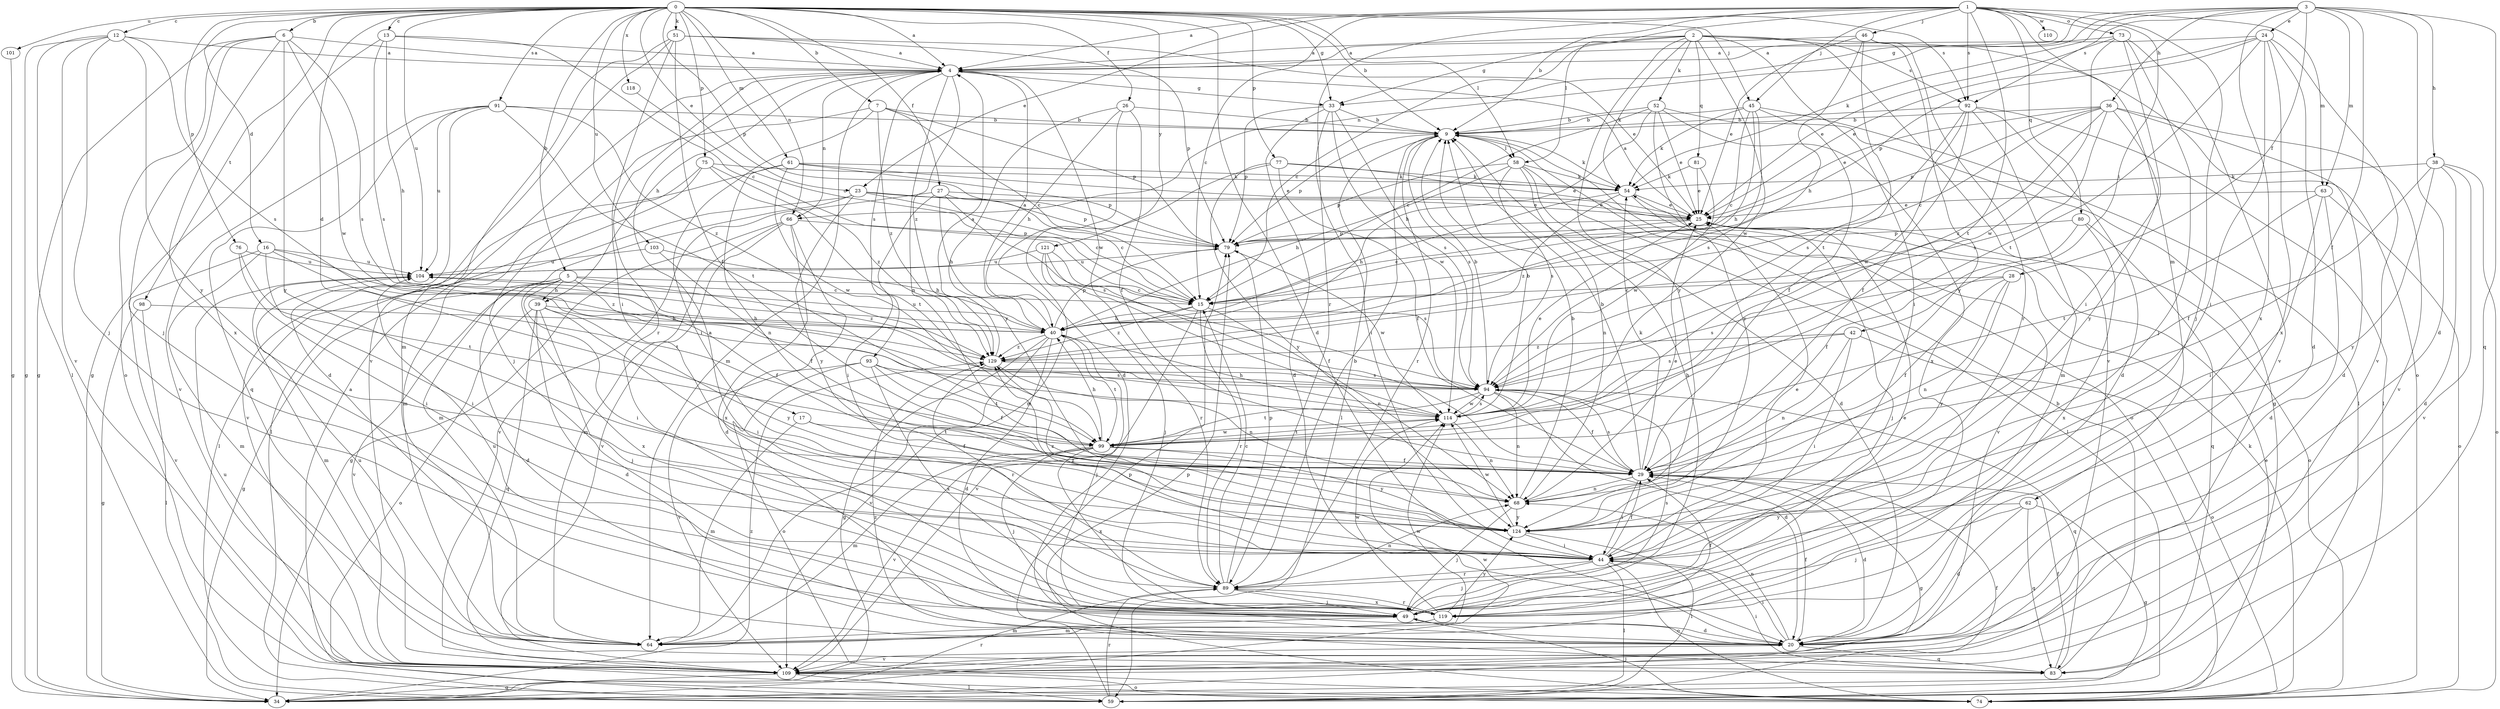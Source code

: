 strict digraph  {
0;
1;
2;
3;
4;
5;
6;
7;
9;
12;
13;
15;
16;
17;
20;
23;
24;
25;
26;
27;
28;
29;
33;
34;
36;
38;
39;
40;
42;
44;
45;
46;
49;
51;
52;
54;
58;
59;
61;
62;
63;
64;
66;
68;
73;
74;
75;
76;
77;
79;
80;
81;
83;
89;
91;
92;
93;
94;
98;
99;
101;
103;
104;
109;
110;
114;
118;
119;
121;
124;
129;
0 -> 4  [label=a];
0 -> 5  [label=b];
0 -> 6  [label=b];
0 -> 7  [label=b];
0 -> 9  [label=b];
0 -> 12  [label=c];
0 -> 13  [label=c];
0 -> 16  [label=d];
0 -> 17  [label=d];
0 -> 20  [label=d];
0 -> 23  [label=e];
0 -> 26  [label=f];
0 -> 27  [label=f];
0 -> 33  [label=g];
0 -> 45  [label=j];
0 -> 51  [label=k];
0 -> 58  [label=l];
0 -> 61  [label=m];
0 -> 66  [label=n];
0 -> 75  [label=p];
0 -> 76  [label=p];
0 -> 77  [label=p];
0 -> 79  [label=p];
0 -> 91  [label=s];
0 -> 92  [label=s];
0 -> 98  [label=t];
0 -> 101  [label=u];
0 -> 103  [label=u];
0 -> 104  [label=u];
0 -> 118  [label=x];
0 -> 121  [label=y];
1 -> 4  [label=a];
1 -> 9  [label=b];
1 -> 15  [label=c];
1 -> 23  [label=e];
1 -> 42  [label=i];
1 -> 45  [label=j];
1 -> 46  [label=j];
1 -> 49  [label=j];
1 -> 58  [label=l];
1 -> 62  [label=m];
1 -> 63  [label=m];
1 -> 73  [label=o];
1 -> 80  [label=q];
1 -> 89  [label=r];
1 -> 92  [label=s];
1 -> 99  [label=t];
1 -> 110  [label=w];
2 -> 4  [label=a];
2 -> 15  [label=c];
2 -> 33  [label=g];
2 -> 44  [label=i];
2 -> 52  [label=k];
2 -> 54  [label=k];
2 -> 74  [label=o];
2 -> 81  [label=q];
2 -> 92  [label=s];
2 -> 109  [label=v];
2 -> 114  [label=w];
2 -> 124  [label=y];
3 -> 20  [label=d];
3 -> 24  [label=e];
3 -> 28  [label=f];
3 -> 29  [label=f];
3 -> 33  [label=g];
3 -> 36  [label=h];
3 -> 38  [label=h];
3 -> 54  [label=k];
3 -> 63  [label=m];
3 -> 66  [label=n];
3 -> 83  [label=q];
3 -> 92  [label=s];
3 -> 119  [label=x];
4 -> 33  [label=g];
4 -> 39  [label=h];
4 -> 64  [label=m];
4 -> 66  [label=n];
4 -> 68  [label=n];
4 -> 89  [label=r];
4 -> 93  [label=s];
4 -> 114  [label=w];
4 -> 129  [label=z];
5 -> 15  [label=c];
5 -> 20  [label=d];
5 -> 29  [label=f];
5 -> 34  [label=g];
5 -> 39  [label=h];
5 -> 44  [label=i];
5 -> 109  [label=v];
5 -> 119  [label=x];
5 -> 129  [label=z];
6 -> 4  [label=a];
6 -> 34  [label=g];
6 -> 49  [label=j];
6 -> 74  [label=o];
6 -> 94  [label=s];
6 -> 114  [label=w];
6 -> 119  [label=x];
6 -> 124  [label=y];
7 -> 9  [label=b];
7 -> 15  [label=c];
7 -> 44  [label=i];
7 -> 49  [label=j];
7 -> 79  [label=p];
7 -> 129  [label=z];
9 -> 54  [label=k];
9 -> 58  [label=l];
9 -> 59  [label=l];
9 -> 74  [label=o];
9 -> 79  [label=p];
9 -> 89  [label=r];
9 -> 94  [label=s];
12 -> 4  [label=a];
12 -> 34  [label=g];
12 -> 49  [label=j];
12 -> 59  [label=l];
12 -> 94  [label=s];
12 -> 109  [label=v];
12 -> 124  [label=y];
13 -> 4  [label=a];
13 -> 15  [label=c];
13 -> 34  [label=g];
13 -> 40  [label=h];
13 -> 94  [label=s];
15 -> 40  [label=h];
15 -> 68  [label=n];
15 -> 89  [label=r];
15 -> 109  [label=v];
15 -> 129  [label=z];
16 -> 44  [label=i];
16 -> 64  [label=m];
16 -> 99  [label=t];
16 -> 104  [label=u];
16 -> 109  [label=v];
16 -> 129  [label=z];
17 -> 29  [label=f];
17 -> 64  [label=m];
17 -> 99  [label=t];
20 -> 29  [label=f];
20 -> 44  [label=i];
20 -> 68  [label=n];
20 -> 83  [label=q];
20 -> 109  [label=v];
23 -> 15  [label=c];
23 -> 25  [label=e];
23 -> 59  [label=l];
23 -> 64  [label=m];
23 -> 79  [label=p];
23 -> 124  [label=y];
24 -> 4  [label=a];
24 -> 20  [label=d];
24 -> 25  [label=e];
24 -> 44  [label=i];
24 -> 79  [label=p];
24 -> 99  [label=t];
24 -> 109  [label=v];
24 -> 119  [label=x];
25 -> 4  [label=a];
25 -> 15  [label=c];
25 -> 49  [label=j];
25 -> 74  [label=o];
25 -> 79  [label=p];
26 -> 9  [label=b];
26 -> 20  [label=d];
26 -> 29  [label=f];
26 -> 40  [label=h];
26 -> 124  [label=y];
27 -> 15  [label=c];
27 -> 25  [label=e];
27 -> 40  [label=h];
27 -> 44  [label=i];
27 -> 94  [label=s];
27 -> 109  [label=v];
28 -> 15  [label=c];
28 -> 29  [label=f];
28 -> 68  [label=n];
28 -> 94  [label=s];
28 -> 124  [label=y];
29 -> 9  [label=b];
29 -> 20  [label=d];
29 -> 34  [label=g];
29 -> 44  [label=i];
29 -> 54  [label=k];
29 -> 68  [label=n];
29 -> 94  [label=s];
33 -> 9  [label=b];
33 -> 20  [label=d];
33 -> 44  [label=i];
33 -> 79  [label=p];
33 -> 94  [label=s];
33 -> 114  [label=w];
34 -> 89  [label=r];
34 -> 114  [label=w];
34 -> 129  [label=z];
36 -> 9  [label=b];
36 -> 15  [label=c];
36 -> 20  [label=d];
36 -> 25  [label=e];
36 -> 79  [label=p];
36 -> 94  [label=s];
36 -> 109  [label=v];
36 -> 124  [label=y];
36 -> 129  [label=z];
38 -> 20  [label=d];
38 -> 29  [label=f];
38 -> 54  [label=k];
38 -> 74  [label=o];
38 -> 109  [label=v];
38 -> 124  [label=y];
39 -> 20  [label=d];
39 -> 40  [label=h];
39 -> 44  [label=i];
39 -> 49  [label=j];
39 -> 74  [label=o];
39 -> 83  [label=q];
39 -> 124  [label=y];
40 -> 4  [label=a];
40 -> 20  [label=d];
40 -> 34  [label=g];
40 -> 49  [label=j];
40 -> 79  [label=p];
40 -> 99  [label=t];
40 -> 104  [label=u];
40 -> 109  [label=v];
40 -> 129  [label=z];
42 -> 44  [label=i];
42 -> 68  [label=n];
42 -> 74  [label=o];
42 -> 94  [label=s];
42 -> 129  [label=z];
44 -> 25  [label=e];
44 -> 29  [label=f];
44 -> 49  [label=j];
44 -> 59  [label=l];
44 -> 74  [label=o];
44 -> 89  [label=r];
44 -> 129  [label=z];
45 -> 9  [label=b];
45 -> 15  [label=c];
45 -> 29  [label=f];
45 -> 40  [label=h];
45 -> 54  [label=k];
45 -> 59  [label=l];
45 -> 94  [label=s];
46 -> 4  [label=a];
46 -> 25  [label=e];
46 -> 40  [label=h];
46 -> 89  [label=r];
46 -> 99  [label=t];
46 -> 124  [label=y];
49 -> 9  [label=b];
49 -> 20  [label=d];
49 -> 25  [label=e];
49 -> 64  [label=m];
49 -> 94  [label=s];
49 -> 104  [label=u];
51 -> 4  [label=a];
51 -> 25  [label=e];
51 -> 29  [label=f];
51 -> 44  [label=i];
51 -> 64  [label=m];
51 -> 79  [label=p];
51 -> 109  [label=v];
52 -> 9  [label=b];
52 -> 15  [label=c];
52 -> 25  [label=e];
52 -> 34  [label=g];
52 -> 40  [label=h];
52 -> 119  [label=x];
52 -> 124  [label=y];
54 -> 25  [label=e];
54 -> 40  [label=h];
54 -> 109  [label=v];
54 -> 129  [label=z];
58 -> 20  [label=d];
58 -> 40  [label=h];
58 -> 54  [label=k];
58 -> 59  [label=l];
58 -> 68  [label=n];
58 -> 79  [label=p];
58 -> 94  [label=s];
59 -> 4  [label=a];
59 -> 25  [label=e];
59 -> 29  [label=f];
59 -> 79  [label=p];
59 -> 89  [label=r];
61 -> 25  [label=e];
61 -> 54  [label=k];
61 -> 68  [label=n];
61 -> 79  [label=p];
61 -> 109  [label=v];
61 -> 114  [label=w];
62 -> 20  [label=d];
62 -> 34  [label=g];
62 -> 49  [label=j];
62 -> 83  [label=q];
62 -> 124  [label=y];
63 -> 20  [label=d];
63 -> 25  [label=e];
63 -> 44  [label=i];
63 -> 74  [label=o];
63 -> 99  [label=t];
64 -> 104  [label=u];
64 -> 114  [label=w];
66 -> 20  [label=d];
66 -> 34  [label=g];
66 -> 64  [label=m];
66 -> 79  [label=p];
66 -> 109  [label=v];
66 -> 119  [label=x];
68 -> 9  [label=b];
68 -> 25  [label=e];
68 -> 49  [label=j];
68 -> 124  [label=y];
73 -> 4  [label=a];
73 -> 25  [label=e];
73 -> 44  [label=i];
73 -> 49  [label=j];
73 -> 109  [label=v];
73 -> 114  [label=w];
74 -> 49  [label=j];
74 -> 54  [label=k];
74 -> 79  [label=p];
75 -> 54  [label=k];
75 -> 59  [label=l];
75 -> 64  [label=m];
75 -> 99  [label=t];
75 -> 129  [label=z];
76 -> 44  [label=i];
76 -> 99  [label=t];
76 -> 104  [label=u];
77 -> 25  [label=e];
77 -> 29  [label=f];
77 -> 54  [label=k];
77 -> 64  [label=m];
77 -> 124  [label=y];
79 -> 104  [label=u];
79 -> 114  [label=w];
80 -> 29  [label=f];
80 -> 79  [label=p];
80 -> 83  [label=q];
80 -> 119  [label=x];
81 -> 25  [label=e];
81 -> 54  [label=k];
81 -> 114  [label=w];
83 -> 9  [label=b];
83 -> 29  [label=f];
83 -> 44  [label=i];
83 -> 129  [label=z];
89 -> 4  [label=a];
89 -> 9  [label=b];
89 -> 15  [label=c];
89 -> 49  [label=j];
89 -> 68  [label=n];
89 -> 79  [label=p];
89 -> 119  [label=x];
91 -> 9  [label=b];
91 -> 20  [label=d];
91 -> 83  [label=q];
91 -> 99  [label=t];
91 -> 104  [label=u];
91 -> 109  [label=v];
91 -> 129  [label=z];
92 -> 9  [label=b];
92 -> 20  [label=d];
92 -> 29  [label=f];
92 -> 59  [label=l];
92 -> 64  [label=m];
92 -> 94  [label=s];
92 -> 114  [label=w];
93 -> 29  [label=f];
93 -> 74  [label=o];
93 -> 94  [label=s];
93 -> 99  [label=t];
93 -> 109  [label=v];
93 -> 119  [label=x];
94 -> 9  [label=b];
94 -> 20  [label=d];
94 -> 29  [label=f];
94 -> 68  [label=n];
94 -> 83  [label=q];
94 -> 99  [label=t];
94 -> 114  [label=w];
98 -> 34  [label=g];
98 -> 40  [label=h];
98 -> 59  [label=l];
99 -> 29  [label=f];
99 -> 40  [label=h];
99 -> 49  [label=j];
99 -> 64  [label=m];
99 -> 109  [label=v];
99 -> 114  [label=w];
99 -> 119  [label=x];
99 -> 124  [label=y];
101 -> 34  [label=g];
103 -> 29  [label=f];
103 -> 40  [label=h];
103 -> 104  [label=u];
104 -> 15  [label=c];
104 -> 64  [label=m];
109 -> 34  [label=g];
109 -> 59  [label=l];
109 -> 74  [label=o];
109 -> 104  [label=u];
114 -> 9  [label=b];
114 -> 25  [label=e];
114 -> 40  [label=h];
114 -> 68  [label=n];
114 -> 94  [label=s];
114 -> 99  [label=t];
118 -> 15  [label=c];
119 -> 29  [label=f];
119 -> 64  [label=m];
119 -> 89  [label=r];
119 -> 114  [label=w];
119 -> 124  [label=y];
121 -> 29  [label=f];
121 -> 49  [label=j];
121 -> 89  [label=r];
121 -> 94  [label=s];
121 -> 104  [label=u];
124 -> 44  [label=i];
124 -> 59  [label=l];
124 -> 114  [label=w];
124 -> 129  [label=z];
129 -> 4  [label=a];
129 -> 68  [label=n];
129 -> 89  [label=r];
129 -> 94  [label=s];
}
